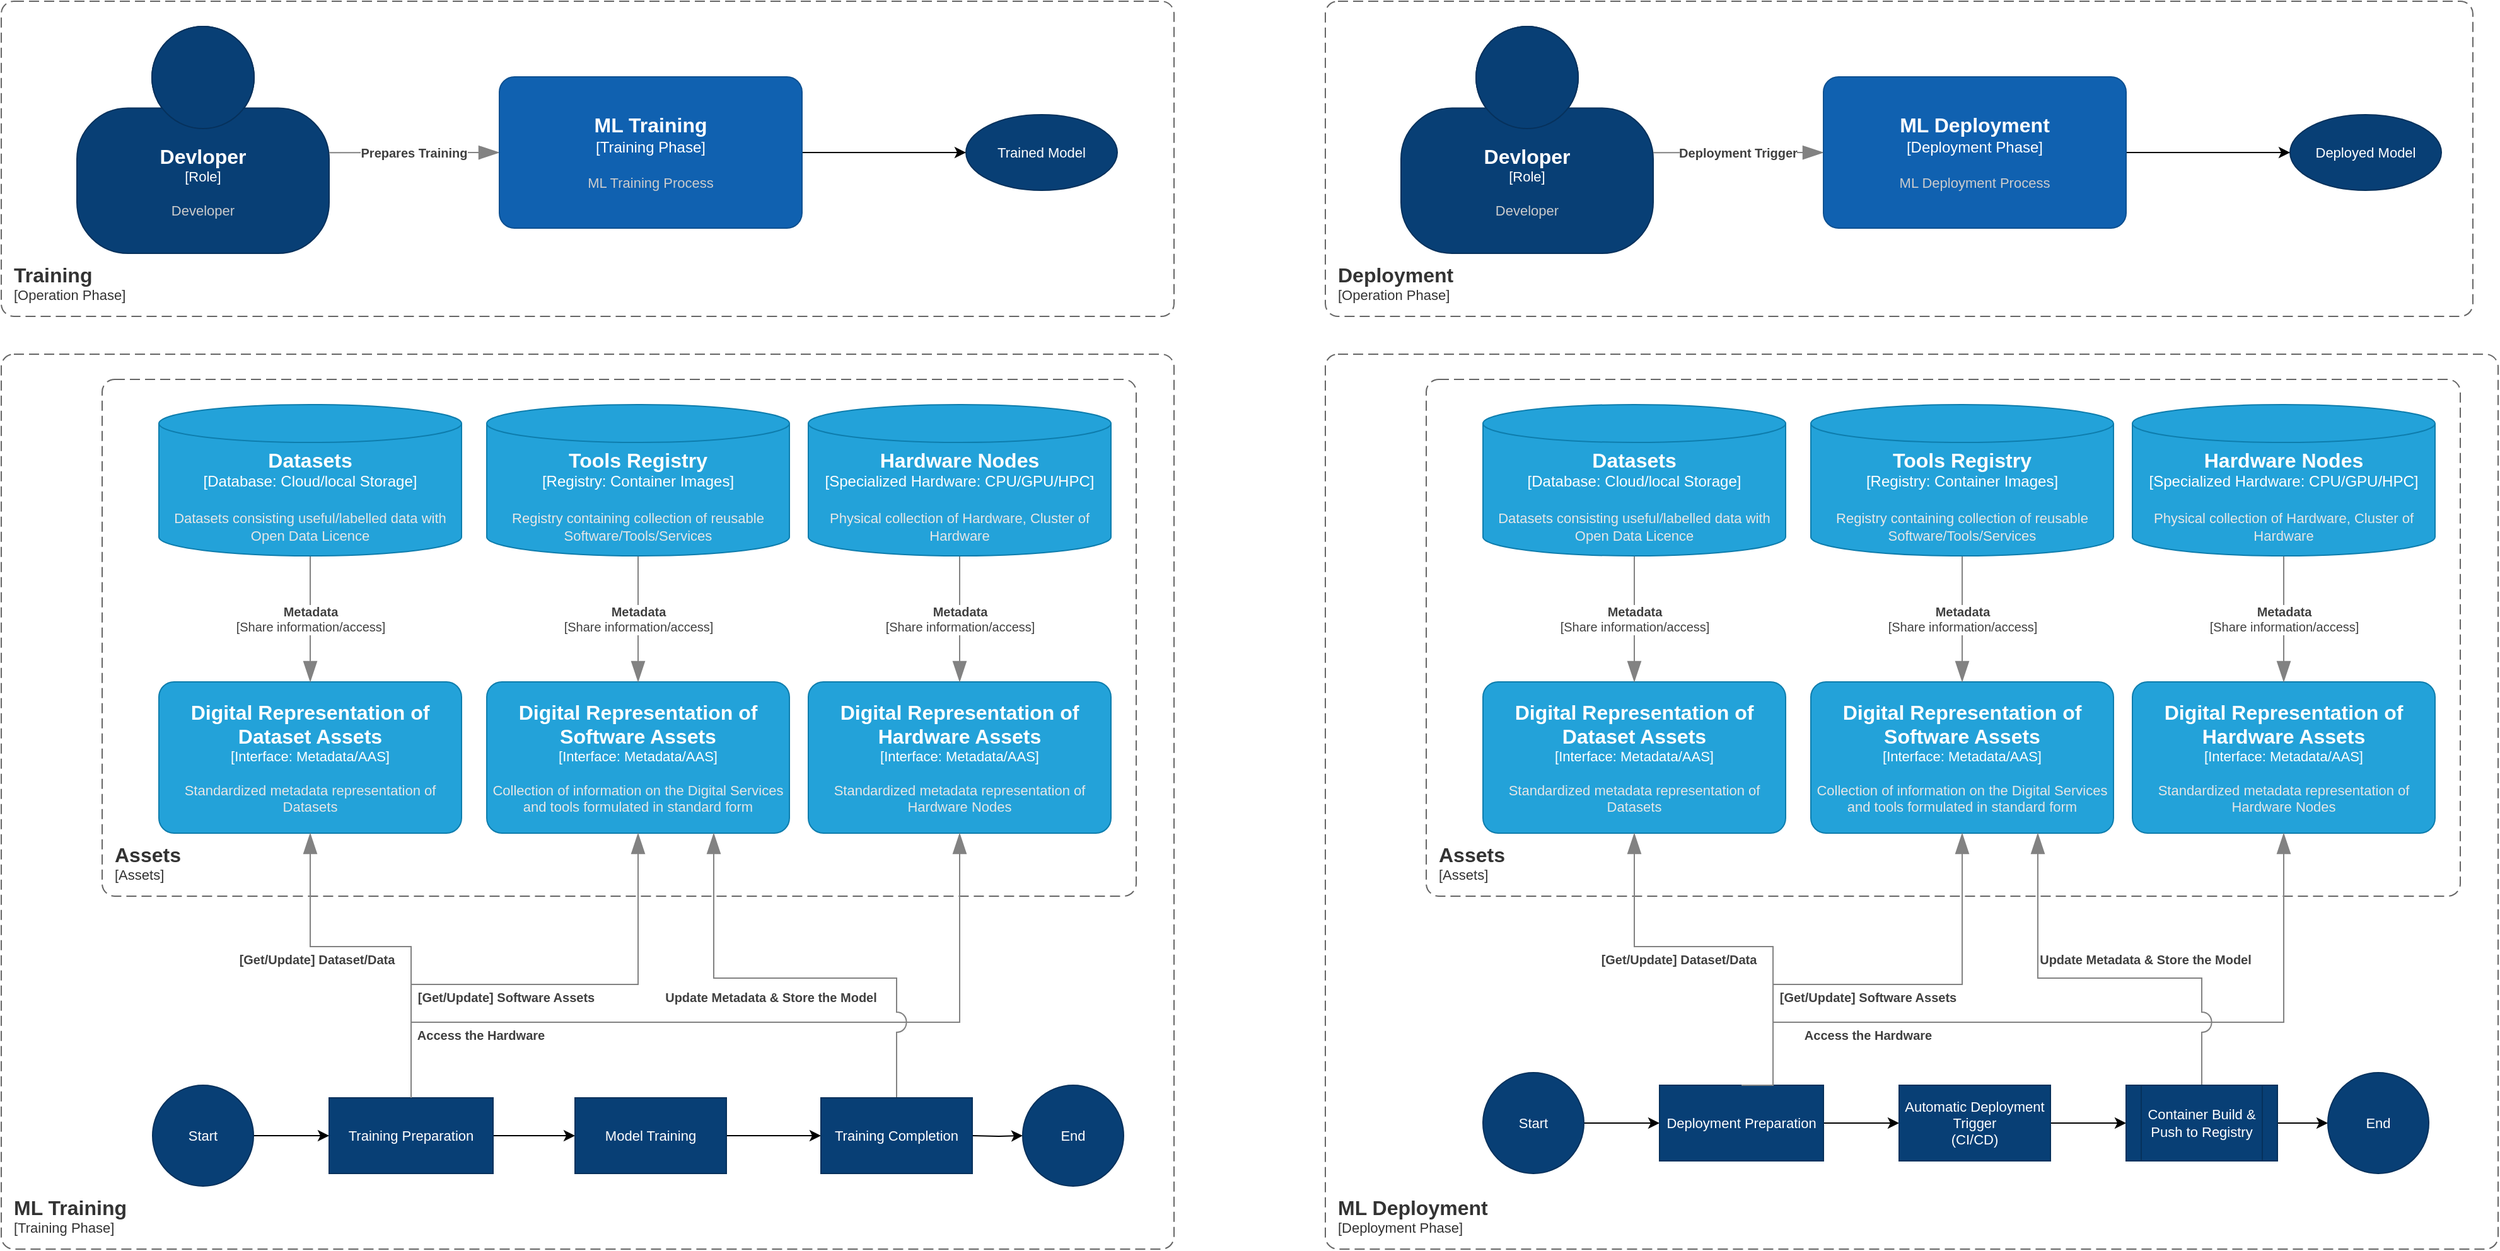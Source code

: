 <mxfile version="20.8.20" type="github">
  <diagram id="34KNsiJUDG14l4EXvXWt" name="Page-1">
    <mxGraphModel dx="1434" dy="756" grid="1" gridSize="10" guides="1" tooltips="1" connect="1" arrows="1" fold="1" page="1" pageScale="1" pageWidth="850" pageHeight="1100" math="0" shadow="0">
      <root>
        <mxCell id="0" />
        <mxCell id="1" parent="0" />
        <object placeholders="1" c4Name="Assets" c4Type="SystemScopeBoundary" c4Application="Assets" label="&lt;font style=&quot;font-size: 16px&quot;&gt;&lt;b&gt;&lt;div style=&quot;text-align: left&quot;&gt;%c4Name%&lt;/div&gt;&lt;/b&gt;&lt;/font&gt;&lt;div style=&quot;text-align: left&quot;&gt;[%c4Application%]&lt;/div&gt;" id="xOB6LZGDoCXovr7lUBLy-2">
          <mxCell style="rounded=1;fontSize=11;whiteSpace=wrap;html=1;dashed=1;arcSize=20;fillColor=none;strokeColor=#666666;fontColor=#333333;labelBackgroundColor=none;align=left;verticalAlign=bottom;labelBorderColor=none;spacingTop=0;spacing=10;dashPattern=8 4;metaEdit=1;rotatable=0;perimeter=rectanglePerimeter;noLabel=0;labelPadding=0;allowArrows=0;connectable=0;expand=0;recursiveResize=0;editable=1;pointerEvents=0;absoluteArcSize=1;points=[[0.25,0,0],[0.5,0,0],[0.75,0,0],[1,0.25,0],[1,0.5,0],[1,0.75,0],[0.75,1,0],[0.5,1,0],[0.25,1,0],[0,0.75,0],[0,0.5,0],[0,0.25,0]];" parent="1" vertex="1">
            <mxGeometry x="180" y="330" width="820" height="410" as="geometry" />
          </mxCell>
        </object>
        <object placeholders="1" c4Name="Digital Representation of Dataset Assets" c4Type="Interface" c4Technology="Metadata/AAS" c4Description="Standardized metadata representation of Datasets" label="&lt;font style=&quot;font-size: 16px&quot;&gt;&lt;b&gt;%c4Name%&lt;/b&gt;&lt;/font&gt;&lt;div&gt;[%c4Type%: %c4Technology%]&lt;/div&gt;&lt;br&gt;&lt;div&gt;&lt;font style=&quot;font-size: 11px&quot;&gt;&lt;font color=&quot;#E6E6E6&quot;&gt;%c4Description%&lt;/font&gt;&lt;/div&gt;" id="xOB6LZGDoCXovr7lUBLy-6">
          <mxCell style="rounded=1;whiteSpace=wrap;html=1;fontSize=11;labelBackgroundColor=none;fillColor=#23A2D9;fontColor=#ffffff;align=center;arcSize=10;strokeColor=#0E7DAD;metaEdit=1;resizable=0;points=[[0.25,0,0],[0.5,0,0],[0.75,0,0],[1,0.25,0],[1,0.5,0],[1,0.75,0],[0.75,1,0],[0.5,1,0],[0.25,1,0],[0,0.75,0],[0,0.5,0],[0,0.25,0]];" parent="1" vertex="1">
            <mxGeometry x="225" y="570" width="240" height="120" as="geometry" />
          </mxCell>
        </object>
        <object placeholders="1" c4Type="Relationship" c4Technology="Share information/access" c4Description="Metadata " label="&lt;div style=&quot;text-align: left&quot;&gt;&lt;div style=&quot;text-align: center&quot;&gt;&lt;b&gt;%c4Description%&lt;/b&gt;&lt;/div&gt;&lt;div style=&quot;text-align: center&quot;&gt;[%c4Technology%]&lt;/div&gt;&lt;/div&gt;" id="xOB6LZGDoCXovr7lUBLy-7">
          <mxCell style="endArrow=blockThin;html=1;fontSize=10;fontColor=#404040;strokeWidth=1;endFill=1;strokeColor=#828282;elbow=vertical;metaEdit=1;endSize=14;startSize=14;jumpStyle=arc;jumpSize=16;rounded=0;edgeStyle=orthogonalEdgeStyle;exitX=0.5;exitY=1;exitDx=0;exitDy=0;exitPerimeter=0;entryX=0.5;entryY=0;entryDx=0;entryDy=0;entryPerimeter=0;" parent="1" source="txicOeGbvLBUT92HMWDl-1" target="xOB6LZGDoCXovr7lUBLy-6" edge="1">
            <mxGeometry width="240" relative="1" as="geometry">
              <mxPoint x="345" y="460" as="sourcePoint" />
              <mxPoint x="710" y="640" as="targetPoint" />
            </mxGeometry>
          </mxCell>
        </object>
        <object placeholders="1" c4Name="Digital Representation of Software Assets" c4Type="Interface" c4Technology="Metadata/AAS" c4Description="Collection of information on the Digital Services and tools formulated in standard form" label="&lt;font style=&quot;font-size: 16px&quot;&gt;&lt;b&gt;%c4Name%&lt;/b&gt;&lt;/font&gt;&lt;div&gt;[%c4Type%: %c4Technology%]&lt;/div&gt;&lt;br&gt;&lt;div&gt;&lt;font style=&quot;font-size: 11px&quot;&gt;&lt;font color=&quot;#E6E6E6&quot;&gt;%c4Description%&lt;/font&gt;&lt;/div&gt;" id="xOB6LZGDoCXovr7lUBLy-8">
          <mxCell style="rounded=1;whiteSpace=wrap;html=1;fontSize=11;labelBackgroundColor=none;fillColor=#23A2D9;fontColor=#ffffff;align=center;arcSize=10;strokeColor=#0E7DAD;metaEdit=1;resizable=0;points=[[0.25,0,0],[0.5,0,0],[0.75,0,0],[1,0.25,0],[1,0.5,0],[1,0.75,0],[0.75,1,0],[0.5,1,0],[0.25,1,0],[0,0.75,0],[0,0.5,0],[0,0.25,0]];" parent="1" vertex="1">
            <mxGeometry x="485" y="570" width="240" height="120" as="geometry" />
          </mxCell>
        </object>
        <object placeholders="1" c4Type="Relationship" c4Technology="Share information/access" c4Description="Metadata" label="&lt;div style=&quot;text-align: left&quot;&gt;&lt;div style=&quot;text-align: center&quot;&gt;&lt;b&gt;%c4Description%&lt;/b&gt;&lt;/div&gt;&lt;div style=&quot;text-align: center&quot;&gt;[%c4Technology%]&lt;/div&gt;&lt;/div&gt;" id="xOB6LZGDoCXovr7lUBLy-9">
          <mxCell style="endArrow=blockThin;html=1;fontSize=10;fontColor=#404040;strokeWidth=1;endFill=1;strokeColor=#828282;elbow=vertical;metaEdit=1;endSize=14;startSize=14;jumpStyle=arc;jumpSize=16;rounded=0;edgeStyle=orthogonalEdgeStyle;exitX=0.5;exitY=1;exitDx=0;exitDy=0;exitPerimeter=0;entryX=0.5;entryY=0;entryDx=0;entryDy=0;entryPerimeter=0;" parent="1" source="txicOeGbvLBUT92HMWDl-2" target="xOB6LZGDoCXovr7lUBLy-8" edge="1">
            <mxGeometry width="240" relative="1" as="geometry">
              <mxPoint x="605" y="460" as="sourcePoint" />
              <mxPoint x="960" y="640" as="targetPoint" />
            </mxGeometry>
          </mxCell>
        </object>
        <object placeholders="1" c4Name="Digital Representation of Hardware Assets" c4Type="Interface" c4Technology="Metadata/AAS" c4Description="Standardized metadata representation of Hardware Nodes" label="&lt;font style=&quot;font-size: 16px&quot;&gt;&lt;b&gt;%c4Name%&lt;/b&gt;&lt;/font&gt;&lt;div&gt;[%c4Type%: %c4Technology%]&lt;/div&gt;&lt;br&gt;&lt;div&gt;&lt;font style=&quot;font-size: 11px&quot;&gt;&lt;font color=&quot;#E6E6E6&quot;&gt;%c4Description%&lt;/font&gt;&lt;/div&gt;" id="xOB6LZGDoCXovr7lUBLy-10">
          <mxCell style="rounded=1;whiteSpace=wrap;html=1;fontSize=11;labelBackgroundColor=none;fillColor=#23A2D9;fontColor=#ffffff;align=center;arcSize=10;strokeColor=#0E7DAD;metaEdit=1;resizable=0;points=[[0.25,0,0],[0.5,0,0],[0.75,0,0],[1,0.25,0],[1,0.5,0],[1,0.75,0],[0.75,1,0],[0.5,1,0],[0.25,1,0],[0,0.75,0],[0,0.5,0],[0,0.25,0]];" parent="1" vertex="1">
            <mxGeometry x="740" y="570" width="240" height="120" as="geometry" />
          </mxCell>
        </object>
        <object placeholders="1" c4Type="Relationship" c4Technology="Share information/access" c4Description="Metadata" label="&lt;div style=&quot;text-align: left&quot;&gt;&lt;div style=&quot;text-align: center&quot;&gt;&lt;b&gt;%c4Description%&lt;/b&gt;&lt;/div&gt;&lt;div style=&quot;text-align: center&quot;&gt;[%c4Technology%]&lt;/div&gt;&lt;/div&gt;" id="xOB6LZGDoCXovr7lUBLy-11">
          <mxCell style="endArrow=blockThin;html=1;fontSize=10;fontColor=#404040;strokeWidth=1;endFill=1;strokeColor=#828282;elbow=vertical;metaEdit=1;endSize=14;startSize=14;jumpStyle=arc;jumpSize=16;rounded=0;edgeStyle=orthogonalEdgeStyle;entryX=0.5;entryY=0;entryDx=0;entryDy=0;entryPerimeter=0;exitX=0.5;exitY=1;exitDx=0;exitDy=0;exitPerimeter=0;" parent="1" source="txicOeGbvLBUT92HMWDl-3" target="xOB6LZGDoCXovr7lUBLy-10" edge="1">
            <mxGeometry width="240" relative="1" as="geometry">
              <mxPoint x="865" y="460" as="sourcePoint" />
              <mxPoint x="1220" y="640" as="targetPoint" />
            </mxGeometry>
          </mxCell>
        </object>
        <object placeholders="1" c4Name="ML Training" c4Type="SystemScopeBoundary" c4Application="Training Phase" label="&lt;font style=&quot;font-size: 16px&quot;&gt;&lt;b&gt;&lt;div style=&quot;text-align: left&quot;&gt;%c4Name%&lt;/div&gt;&lt;/b&gt;&lt;/font&gt;&lt;div style=&quot;text-align: left&quot;&gt;[%c4Application%]&lt;/div&gt;" id="xOB6LZGDoCXovr7lUBLy-12">
          <mxCell style="rounded=1;fontSize=11;whiteSpace=wrap;html=1;dashed=1;arcSize=20;fillColor=none;strokeColor=#666666;fontColor=#333333;labelBackgroundColor=none;align=left;verticalAlign=bottom;labelBorderColor=none;spacingTop=0;spacing=10;dashPattern=8 4;metaEdit=1;rotatable=0;perimeter=rectanglePerimeter;noLabel=0;labelPadding=0;allowArrows=0;connectable=0;expand=0;recursiveResize=0;editable=1;pointerEvents=0;absoluteArcSize=1;points=[[0.25,0,0],[0.5,0,0],[0.75,0,0],[1,0.25,0],[1,0.5,0],[1,0.75,0],[0.75,1,0],[0.5,1,0],[0.25,1,0],[0,0.75,0],[0,0.5,0],[0,0.25,0]];" parent="1" vertex="1">
            <mxGeometry x="100" y="310" width="930" height="710" as="geometry" />
          </mxCell>
        </object>
        <mxCell id="xOB6LZGDoCXovr7lUBLy-24" value="" style="edgeStyle=orthogonalEdgeStyle;rounded=0;orthogonalLoop=1;jettySize=auto;html=1;" parent="1" source="xOB6LZGDoCXovr7lUBLy-20" target="xOB6LZGDoCXovr7lUBLy-23" edge="1">
          <mxGeometry relative="1" as="geometry" />
        </mxCell>
        <mxCell id="xOB6LZGDoCXovr7lUBLy-20" value="Training Preparation" style="whiteSpace=wrap;html=1;fontSize=11;fillColor=#083F75;strokeColor=#06315C;fontColor=#ffffff;dashed=0;" parent="1" vertex="1">
          <mxGeometry x="360" y="900" width="130" height="60" as="geometry" />
        </mxCell>
        <object placeholders="1" c4Type="Relationship" c4Description="[Get/Update] Dataset/Data" label="&lt;div style=&quot;text-align: left&quot;&gt;&lt;div style=&quot;text-align: center&quot;&gt;&lt;b&gt;%c4Description%&lt;/b&gt;&lt;/div&gt;" id="xOB6LZGDoCXovr7lUBLy-22">
          <mxCell style="endArrow=blockThin;html=1;fontSize=10;fontColor=#404040;strokeWidth=1;endFill=1;strokeColor=#828282;elbow=vertical;metaEdit=1;endSize=14;startSize=14;jumpStyle=arc;jumpSize=16;rounded=0;edgeStyle=orthogonalEdgeStyle;entryX=0.5;entryY=1;entryDx=0;entryDy=0;entryPerimeter=0;exitX=0.5;exitY=0;exitDx=0;exitDy=0;" parent="1" source="xOB6LZGDoCXovr7lUBLy-20" target="xOB6LZGDoCXovr7lUBLy-6" edge="1">
            <mxGeometry x="0.345" y="10" width="240" relative="1" as="geometry">
              <mxPoint x="240" y="850" as="sourcePoint" />
              <mxPoint x="630" y="940" as="targetPoint" />
              <Array as="points">
                <mxPoint x="425" y="780" />
                <mxPoint x="345" y="780" />
              </Array>
              <mxPoint as="offset" />
            </mxGeometry>
          </mxCell>
        </object>
        <mxCell id="txicOeGbvLBUT92HMWDl-38" value="" style="edgeStyle=orthogonalEdgeStyle;rounded=0;orthogonalLoop=1;jettySize=auto;html=1;" edge="1" parent="1" source="xOB6LZGDoCXovr7lUBLy-23" target="txicOeGbvLBUT92HMWDl-37">
          <mxGeometry relative="1" as="geometry" />
        </mxCell>
        <mxCell id="xOB6LZGDoCXovr7lUBLy-23" value="Model Training" style="whiteSpace=wrap;html=1;fontSize=11;fillColor=#083F75;strokeColor=#06315C;fontColor=#ffffff;dashed=0;" parent="1" vertex="1">
          <mxGeometry x="555" y="900" width="120" height="60" as="geometry" />
        </mxCell>
        <object placeholders="1" c4Type="Relationship" c4Description="[Get/Update] Software Assets" label="&lt;div style=&quot;text-align: left&quot;&gt;&lt;div style=&quot;text-align: center&quot;&gt;&lt;b&gt;%c4Description%&lt;/b&gt;&lt;/div&gt;" id="xOB6LZGDoCXovr7lUBLy-25">
          <mxCell style="endArrow=blockThin;html=1;fontSize=10;fontColor=#404040;strokeWidth=1;endFill=1;strokeColor=#828282;elbow=vertical;metaEdit=1;endSize=14;startSize=14;jumpStyle=arc;jumpSize=16;rounded=0;edgeStyle=orthogonalEdgeStyle;entryX=0.5;entryY=1;entryDx=0;entryDy=0;entryPerimeter=0;exitX=0.5;exitY=0;exitDx=0;exitDy=0;" parent="1" source="xOB6LZGDoCXovr7lUBLy-20" target="xOB6LZGDoCXovr7lUBLy-8" edge="1">
            <mxGeometry x="-0.154" y="-10" width="240" relative="1" as="geometry">
              <mxPoint x="250" y="870" as="sourcePoint" />
              <mxPoint x="630" y="940" as="targetPoint" />
              <Array as="points">
                <mxPoint x="425" y="810" />
                <mxPoint x="605" y="810" />
              </Array>
              <mxPoint as="offset" />
            </mxGeometry>
          </mxCell>
        </object>
        <object placeholders="1" c4Type="Relationship" c4Description="Access the Hardware" label="&lt;div style=&quot;text-align: left&quot;&gt;&lt;div style=&quot;text-align: center&quot;&gt;&lt;b&gt;%c4Description%&lt;/b&gt;&lt;/div&gt;" id="xOB6LZGDoCXovr7lUBLy-26">
          <mxCell style="endArrow=blockThin;html=1;fontSize=10;fontColor=#404040;strokeWidth=1;endFill=1;strokeColor=#828282;elbow=vertical;metaEdit=1;endSize=14;startSize=14;jumpStyle=arc;jumpSize=16;rounded=0;edgeStyle=orthogonalEdgeStyle;entryX=0.5;entryY=1;entryDx=0;entryDy=0;entryPerimeter=0;exitX=0.5;exitY=0;exitDx=0;exitDy=0;" parent="1" source="xOB6LZGDoCXovr7lUBLy-20" target="xOB6LZGDoCXovr7lUBLy-10" edge="1">
            <mxGeometry x="-0.643" y="-10" width="240" relative="1" as="geometry">
              <mxPoint x="260" y="890" as="sourcePoint" />
              <mxPoint x="630" y="940" as="targetPoint" />
              <Array as="points">
                <mxPoint x="425" y="840" />
                <mxPoint x="860" y="840" />
              </Array>
              <mxPoint as="offset" />
            </mxGeometry>
          </mxCell>
        </object>
        <mxCell id="txicOeGbvLBUT92HMWDl-35" value="" style="edgeStyle=orthogonalEdgeStyle;rounded=0;orthogonalLoop=1;jettySize=auto;html=1;" edge="1" parent="1" target="txicOeGbvLBUT92HMWDl-34">
          <mxGeometry relative="1" as="geometry">
            <mxPoint x="870" y="930" as="sourcePoint" />
          </mxGeometry>
        </mxCell>
        <object placeholders="1" c4Type="Relationship" c4Description="Update Metadata &amp; Store the Model" label="&lt;div style=&quot;text-align: left&quot;&gt;&lt;div style=&quot;text-align: center&quot;&gt;&lt;b&gt;%c4Description%&lt;/b&gt;&lt;/div&gt;" id="xOB6LZGDoCXovr7lUBLy-31">
          <mxCell style="endArrow=blockThin;html=1;fontSize=10;fontColor=#404040;strokeWidth=1;endFill=1;strokeColor=#828282;elbow=vertical;metaEdit=1;endSize=14;startSize=14;jumpStyle=arc;jumpSize=16;rounded=0;edgeStyle=orthogonalEdgeStyle;entryX=0.75;entryY=1;entryDx=0;entryDy=0;entryPerimeter=0;exitX=0.5;exitY=0;exitDx=0;exitDy=0;" parent="1" source="txicOeGbvLBUT92HMWDl-37" target="xOB6LZGDoCXovr7lUBLy-8" edge="1">
            <mxGeometry x="0.099" y="15" width="240" relative="1" as="geometry">
              <mxPoint x="840" y="900" as="sourcePoint" />
              <mxPoint x="630" y="940" as="targetPoint" />
              <Array as="points">
                <mxPoint x="810" y="805" />
                <mxPoint x="665" y="805" />
              </Array>
              <mxPoint as="offset" />
            </mxGeometry>
          </mxCell>
        </object>
        <object placeholders="1" c4Name="Training" c4Type="SystemScopeBoundary" c4Application="Operation Phase" label="&lt;font style=&quot;font-size: 16px&quot;&gt;&lt;b&gt;&lt;div style=&quot;text-align: left&quot;&gt;%c4Name%&lt;/div&gt;&lt;/b&gt;&lt;/font&gt;&lt;div style=&quot;text-align: left&quot;&gt;[%c4Application%]&lt;/div&gt;" id="xOB6LZGDoCXovr7lUBLy-40">
          <mxCell style="rounded=1;fontSize=11;whiteSpace=wrap;html=1;dashed=1;arcSize=20;fillColor=none;strokeColor=#666666;fontColor=#333333;labelBackgroundColor=none;align=left;verticalAlign=bottom;labelBorderColor=none;spacingTop=0;spacing=10;dashPattern=8 4;metaEdit=1;rotatable=0;perimeter=rectanglePerimeter;noLabel=0;labelPadding=0;allowArrows=0;connectable=0;expand=0;recursiveResize=0;editable=1;pointerEvents=0;absoluteArcSize=1;points=[[0.25,0,0],[0.5,0,0],[0.75,0,0],[1,0.25,0],[1,0.5,0],[1,0.75,0],[0.75,1,0],[0.5,1,0],[0.25,1,0],[0,0.75,0],[0,0.5,0],[0,0.25,0]];" parent="1" vertex="1">
            <mxGeometry x="100" y="30" width="930" height="250" as="geometry" />
          </mxCell>
        </object>
        <object placeholders="1" c4Name="Devloper" c4Type="Role" c4Description="Developer" label="&lt;font style=&quot;font-size: 16px&quot;&gt;&lt;b&gt;%c4Name%&lt;/b&gt;&lt;/font&gt;&lt;div&gt;[%c4Type%]&lt;/div&gt;&lt;br&gt;&lt;div&gt;&lt;font style=&quot;font-size: 11px&quot;&gt;&lt;font color=&quot;#cccccc&quot;&gt;%c4Description%&lt;/font&gt;&lt;/div&gt;" id="xOB6LZGDoCXovr7lUBLy-42">
          <mxCell style="html=1;fontSize=11;dashed=0;whiteSpace=wrap;fillColor=#083F75;strokeColor=#06315C;fontColor=#ffffff;shape=mxgraph.c4.person2;align=center;metaEdit=1;points=[[0.5,0,0],[1,0.5,0],[1,0.75,0],[0.75,1,0],[0.5,1,0],[0.25,1,0],[0,0.75,0],[0,0.5,0]];resizable=0;" parent="1" vertex="1">
            <mxGeometry x="160" y="50" width="200" height="180" as="geometry" />
          </mxCell>
        </object>
        <mxCell id="xOB6LZGDoCXovr7lUBLy-47" value="Trained Model" style="ellipse;whiteSpace=wrap;html=1;fontSize=11;fillColor=#083F75;strokeColor=#06315C;fontColor=#ffffff;dashed=0;" parent="1" vertex="1">
          <mxGeometry x="865" y="120" width="120" height="60" as="geometry" />
        </mxCell>
        <object placeholders="1" c4Type="Relationship" c4Description="Prepares Training" label="&lt;div style=&quot;text-align: left&quot;&gt;&lt;div style=&quot;text-align: center&quot;&gt;&lt;b&gt;%c4Description%&lt;/b&gt;&lt;/div&gt;" id="xOB6LZGDoCXovr7lUBLy-56">
          <mxCell style="endArrow=blockThin;html=1;fontSize=10;fontColor=#404040;strokeWidth=1;endFill=1;strokeColor=#828282;elbow=vertical;metaEdit=1;endSize=14;startSize=14;jumpStyle=arc;jumpSize=16;rounded=0;edgeStyle=orthogonalEdgeStyle;exitX=1;exitY=0.556;exitDx=0;exitDy=0;exitPerimeter=0;" parent="1" source="xOB6LZGDoCXovr7lUBLy-42" target="xOB6LZGDoCXovr7lUBLy-62" edge="1">
            <mxGeometry width="240" relative="1" as="geometry">
              <mxPoint x="370" y="150" as="sourcePoint" />
              <mxPoint x="530" y="150" as="targetPoint" />
            </mxGeometry>
          </mxCell>
        </object>
        <mxCell id="xOB6LZGDoCXovr7lUBLy-61" value="" style="edgeStyle=orthogonalEdgeStyle;rounded=0;orthogonalLoop=1;jettySize=auto;html=1;" parent="1" source="txicOeGbvLBUT92HMWDl-39" target="xOB6LZGDoCXovr7lUBLy-20" edge="1">
          <mxGeometry relative="1" as="geometry">
            <mxPoint x="290" y="930" as="sourcePoint" />
          </mxGeometry>
        </mxCell>
        <mxCell id="xOB6LZGDoCXovr7lUBLy-63" value="" style="edgeStyle=orthogonalEdgeStyle;rounded=0;orthogonalLoop=1;jettySize=auto;html=1;" parent="1" source="xOB6LZGDoCXovr7lUBLy-62" target="xOB6LZGDoCXovr7lUBLy-47" edge="1">
          <mxGeometry relative="1" as="geometry" />
        </mxCell>
        <object placeholders="1" c4Name="ML Training" c4Type="Training Phase" c4Description="ML Training Process" label="&lt;font style=&quot;font-size: 16px&quot;&gt;&lt;b&gt;%c4Name%&lt;/b&gt;&lt;/font&gt;&lt;div&gt;[%c4Type%]&lt;/div&gt;&lt;br&gt;&lt;div&gt;&lt;font style=&quot;font-size: 11px&quot;&gt;&lt;font color=&quot;#cccccc&quot;&gt;%c4Description%&lt;/font&gt;&lt;/div&gt;" id="xOB6LZGDoCXovr7lUBLy-62">
          <mxCell style="rounded=1;whiteSpace=wrap;html=1;labelBackgroundColor=none;fillColor=#1061B0;fontColor=#ffffff;align=center;arcSize=10;strokeColor=#0D5091;metaEdit=1;resizable=0;points=[[0.25,0,0],[0.5,0,0],[0.75,0,0],[1,0.25,0],[1,0.5,0],[1,0.75,0],[0.75,1,0],[0.5,1,0],[0.25,1,0],[0,0.75,0],[0,0.5,0],[0,0.25,0]];" parent="1" vertex="1">
            <mxGeometry x="495" y="90" width="240" height="120" as="geometry" />
          </mxCell>
        </object>
        <object placeholders="1" c4Name="Deployment" c4Type="SystemScopeBoundary" c4Application="Operation Phase" label="&lt;font style=&quot;font-size: 16px&quot;&gt;&lt;b&gt;&lt;div style=&quot;text-align: left&quot;&gt;%c4Name%&lt;/div&gt;&lt;/b&gt;&lt;/font&gt;&lt;div style=&quot;text-align: left&quot;&gt;[%c4Application%]&lt;/div&gt;" id="xOB6LZGDoCXovr7lUBLy-64">
          <mxCell style="rounded=1;fontSize=11;whiteSpace=wrap;html=1;dashed=1;arcSize=20;fillColor=none;strokeColor=#666666;fontColor=#333333;labelBackgroundColor=none;align=left;verticalAlign=bottom;labelBorderColor=none;spacingTop=0;spacing=10;dashPattern=8 4;metaEdit=1;rotatable=0;perimeter=rectanglePerimeter;noLabel=0;labelPadding=0;allowArrows=0;connectable=0;expand=0;recursiveResize=0;editable=1;pointerEvents=0;absoluteArcSize=1;points=[[0.25,0,0],[0.5,0,0],[0.75,0,0],[1,0.25,0],[1,0.5,0],[1,0.75,0],[0.75,1,0],[0.5,1,0],[0.25,1,0],[0,0.75,0],[0,0.5,0],[0,0.25,0]];" parent="1" vertex="1">
            <mxGeometry x="1150" y="30" width="910" height="250" as="geometry" />
          </mxCell>
        </object>
        <object placeholders="1" c4Name="Devloper" c4Type="Role" c4Description="Developer" label="&lt;font style=&quot;font-size: 16px&quot;&gt;&lt;b&gt;%c4Name%&lt;/b&gt;&lt;/font&gt;&lt;div&gt;[%c4Type%]&lt;/div&gt;&lt;br&gt;&lt;div&gt;&lt;font style=&quot;font-size: 11px&quot;&gt;&lt;font color=&quot;#cccccc&quot;&gt;%c4Description%&lt;/font&gt;&lt;/div&gt;" id="xOB6LZGDoCXovr7lUBLy-65">
          <mxCell style="html=1;fontSize=11;dashed=0;whiteSpace=wrap;fillColor=#083F75;strokeColor=#06315C;fontColor=#ffffff;shape=mxgraph.c4.person2;align=center;metaEdit=1;points=[[0.5,0,0],[1,0.5,0],[1,0.75,0],[0.75,1,0],[0.5,1,0],[0.25,1,0],[0,0.75,0],[0,0.5,0]];resizable=0;" parent="1" vertex="1">
            <mxGeometry x="1210" y="50" width="200" height="180" as="geometry" />
          </mxCell>
        </object>
        <mxCell id="xOB6LZGDoCXovr7lUBLy-66" value="Deployed Model" style="ellipse;whiteSpace=wrap;html=1;fontSize=11;fillColor=#083F75;strokeColor=#06315C;fontColor=#ffffff;dashed=0;" parent="1" vertex="1">
          <mxGeometry x="1915" y="120" width="120" height="60" as="geometry" />
        </mxCell>
        <object placeholders="1" c4Type="Relationship" c4Description="Deployment Trigger" label="&lt;div style=&quot;text-align: left&quot;&gt;&lt;div style=&quot;text-align: center&quot;&gt;&lt;b&gt;%c4Description%&lt;/b&gt;&lt;/div&gt;" id="xOB6LZGDoCXovr7lUBLy-67">
          <mxCell style="endArrow=blockThin;html=1;fontSize=10;fontColor=#404040;strokeWidth=1;endFill=1;strokeColor=#828282;elbow=vertical;metaEdit=1;endSize=14;startSize=14;jumpStyle=arc;jumpSize=16;rounded=0;edgeStyle=orthogonalEdgeStyle;exitX=1;exitY=0.556;exitDx=0;exitDy=0;exitPerimeter=0;" parent="1" source="xOB6LZGDoCXovr7lUBLy-65" target="xOB6LZGDoCXovr7lUBLy-69" edge="1">
            <mxGeometry width="240" relative="1" as="geometry">
              <mxPoint x="1420" y="150" as="sourcePoint" />
              <mxPoint x="1580" y="150" as="targetPoint" />
            </mxGeometry>
          </mxCell>
        </object>
        <mxCell id="xOB6LZGDoCXovr7lUBLy-68" value="" style="edgeStyle=orthogonalEdgeStyle;rounded=0;orthogonalLoop=1;jettySize=auto;html=1;" parent="1" source="xOB6LZGDoCXovr7lUBLy-69" target="xOB6LZGDoCXovr7lUBLy-66" edge="1">
          <mxGeometry relative="1" as="geometry" />
        </mxCell>
        <object placeholders="1" c4Name="ML Deployment" c4Type="Deployment Phase" c4Description="ML Deployment Process" label="&lt;font style=&quot;font-size: 16px&quot;&gt;&lt;b&gt;%c4Name%&lt;/b&gt;&lt;/font&gt;&lt;div&gt;[%c4Type%]&lt;/div&gt;&lt;br&gt;&lt;div&gt;&lt;font style=&quot;font-size: 11px&quot;&gt;&lt;font color=&quot;#cccccc&quot;&gt;%c4Description%&lt;/font&gt;&lt;/div&gt;" id="xOB6LZGDoCXovr7lUBLy-69">
          <mxCell style="rounded=1;whiteSpace=wrap;html=1;labelBackgroundColor=none;fillColor=#1061B0;fontColor=#ffffff;align=center;arcSize=10;strokeColor=#0D5091;metaEdit=1;resizable=0;points=[[0.25,0,0],[0.5,0,0],[0.75,0,0],[1,0.25,0],[1,0.5,0],[1,0.75,0],[0.75,1,0],[0.5,1,0],[0.25,1,0],[0,0.75,0],[0,0.5,0],[0,0.25,0]];" parent="1" vertex="1">
            <mxGeometry x="1545" y="90" width="240" height="120" as="geometry" />
          </mxCell>
        </object>
        <object placeholders="1" c4Type="Datasets" c4Container="Database" c4Technology="Cloud/local Storage" c4Description="Datasets consisting useful/labelled data with Open Data Licence " label="&lt;font style=&quot;font-size: 16px&quot;&gt;&lt;b&gt;%c4Type%&lt;/b&gt;&lt;/font&gt;&lt;div&gt;[%c4Container%:&amp;nbsp;%c4Technology%]&lt;/div&gt;&lt;br&gt;&lt;div&gt;&lt;font style=&quot;font-size: 11px&quot;&gt;&lt;font color=&quot;#E6E6E6&quot;&gt;%c4Description%&lt;/font&gt;&lt;/div&gt;" id="txicOeGbvLBUT92HMWDl-1">
          <mxCell style="shape=cylinder3;size=15;whiteSpace=wrap;html=1;boundedLbl=1;rounded=0;labelBackgroundColor=none;fillColor=#23A2D9;fontSize=12;fontColor=#ffffff;align=center;strokeColor=#0E7DAD;metaEdit=1;points=[[0.5,0,0],[1,0.25,0],[1,0.5,0],[1,0.75,0],[0.5,1,0],[0,0.75,0],[0,0.5,0],[0,0.25,0]];resizable=0;" vertex="1" parent="1">
            <mxGeometry x="225" y="350" width="240" height="120" as="geometry" />
          </mxCell>
        </object>
        <object placeholders="1" c4Type="Tools Registry" c4Container="Registry" c4Technology="Container Images" c4Description="Registry containing collection of reusable Software/Tools/Services" label="&lt;font style=&quot;font-size: 16px&quot;&gt;&lt;b&gt;%c4Type%&lt;/b&gt;&lt;/font&gt;&lt;div&gt;[%c4Container%:&amp;nbsp;%c4Technology%]&lt;/div&gt;&lt;br&gt;&lt;div&gt;&lt;font style=&quot;font-size: 11px&quot;&gt;&lt;font color=&quot;#E6E6E6&quot;&gt;%c4Description%&lt;/font&gt;&lt;/div&gt;" id="txicOeGbvLBUT92HMWDl-2">
          <mxCell style="shape=cylinder3;size=15;whiteSpace=wrap;html=1;boundedLbl=1;rounded=0;labelBackgroundColor=none;fillColor=#23A2D9;fontSize=12;fontColor=#ffffff;align=center;strokeColor=#0E7DAD;metaEdit=1;points=[[0.5,0,0],[1,0.25,0],[1,0.5,0],[1,0.75,0],[0.5,1,0],[0,0.75,0],[0,0.5,0],[0,0.25,0]];resizable=0;" vertex="1" parent="1">
            <mxGeometry x="485" y="350" width="240" height="120" as="geometry" />
          </mxCell>
        </object>
        <object placeholders="1" c4Type="Hardware Nodes" c4Container="Specialized Hardware" c4Technology="CPU/GPU/HPC" c4Description="Physical collection of Hardware, Cluster of Hardware" label="&lt;font style=&quot;font-size: 16px&quot;&gt;&lt;b&gt;%c4Type%&lt;/b&gt;&lt;/font&gt;&lt;div&gt;[%c4Container%:&amp;nbsp;%c4Technology%]&lt;/div&gt;&lt;br&gt;&lt;div&gt;&lt;font style=&quot;font-size: 11px&quot;&gt;&lt;font color=&quot;#E6E6E6&quot;&gt;%c4Description%&lt;/font&gt;&lt;/div&gt;" id="txicOeGbvLBUT92HMWDl-3">
          <mxCell style="shape=cylinder3;size=15;whiteSpace=wrap;html=1;boundedLbl=1;rounded=0;labelBackgroundColor=none;fillColor=#23A2D9;fontSize=12;fontColor=#ffffff;align=center;strokeColor=#0E7DAD;metaEdit=1;points=[[0.5,0,0],[1,0.25,0],[1,0.5,0],[1,0.75,0],[0.5,1,0],[0,0.75,0],[0,0.5,0],[0,0.25,0]];resizable=0;" vertex="1" parent="1">
            <mxGeometry x="740" y="350" width="240" height="120" as="geometry" />
          </mxCell>
        </object>
        <object placeholders="1" c4Name="Assets" c4Type="SystemScopeBoundary" c4Application="Assets" label="&lt;font style=&quot;font-size: 16px&quot;&gt;&lt;b&gt;&lt;div style=&quot;text-align: left&quot;&gt;%c4Name%&lt;/div&gt;&lt;/b&gt;&lt;/font&gt;&lt;div style=&quot;text-align: left&quot;&gt;[%c4Application%]&lt;/div&gt;" id="txicOeGbvLBUT92HMWDl-4">
          <mxCell style="rounded=1;fontSize=11;whiteSpace=wrap;html=1;dashed=1;arcSize=20;fillColor=none;strokeColor=#666666;fontColor=#333333;labelBackgroundColor=none;align=left;verticalAlign=bottom;labelBorderColor=none;spacingTop=0;spacing=10;dashPattern=8 4;metaEdit=1;rotatable=0;perimeter=rectanglePerimeter;noLabel=0;labelPadding=0;allowArrows=0;connectable=0;expand=0;recursiveResize=0;editable=1;pointerEvents=0;absoluteArcSize=1;points=[[0.25,0,0],[0.5,0,0],[0.75,0,0],[1,0.25,0],[1,0.5,0],[1,0.75,0],[0.75,1,0],[0.5,1,0],[0.25,1,0],[0,0.75,0],[0,0.5,0],[0,0.25,0]];" vertex="1" parent="1">
            <mxGeometry x="1230" y="330" width="820" height="410" as="geometry" />
          </mxCell>
        </object>
        <object placeholders="1" c4Name="Digital Representation of Dataset Assets" c4Type="Interface" c4Technology="Metadata/AAS" c4Description="Standardized metadata representation of Datasets" label="&lt;font style=&quot;font-size: 16px&quot;&gt;&lt;b&gt;%c4Name%&lt;/b&gt;&lt;/font&gt;&lt;div&gt;[%c4Type%: %c4Technology%]&lt;/div&gt;&lt;br&gt;&lt;div&gt;&lt;font style=&quot;font-size: 11px&quot;&gt;&lt;font color=&quot;#E6E6E6&quot;&gt;%c4Description%&lt;/font&gt;&lt;/div&gt;" id="txicOeGbvLBUT92HMWDl-5">
          <mxCell style="rounded=1;whiteSpace=wrap;html=1;fontSize=11;labelBackgroundColor=none;fillColor=#23A2D9;fontColor=#ffffff;align=center;arcSize=10;strokeColor=#0E7DAD;metaEdit=1;resizable=0;points=[[0.25,0,0],[0.5,0,0],[0.75,0,0],[1,0.25,0],[1,0.5,0],[1,0.75,0],[0.75,1,0],[0.5,1,0],[0.25,1,0],[0,0.75,0],[0,0.5,0],[0,0.25,0]];" vertex="1" parent="1">
            <mxGeometry x="1275" y="570" width="240" height="120" as="geometry" />
          </mxCell>
        </object>
        <object placeholders="1" c4Type="Relationship" c4Technology="Share information/access" c4Description="Metadata " label="&lt;div style=&quot;text-align: left&quot;&gt;&lt;div style=&quot;text-align: center&quot;&gt;&lt;b&gt;%c4Description%&lt;/b&gt;&lt;/div&gt;&lt;div style=&quot;text-align: center&quot;&gt;[%c4Technology%]&lt;/div&gt;&lt;/div&gt;" id="txicOeGbvLBUT92HMWDl-6">
          <mxCell style="endArrow=blockThin;html=1;fontSize=10;fontColor=#404040;strokeWidth=1;endFill=1;strokeColor=#828282;elbow=vertical;metaEdit=1;endSize=14;startSize=14;jumpStyle=arc;jumpSize=16;rounded=0;edgeStyle=orthogonalEdgeStyle;exitX=0.5;exitY=1;exitDx=0;exitDy=0;exitPerimeter=0;entryX=0.5;entryY=0;entryDx=0;entryDy=0;entryPerimeter=0;" edge="1" source="txicOeGbvLBUT92HMWDl-23" target="txicOeGbvLBUT92HMWDl-5" parent="1">
            <mxGeometry width="240" relative="1" as="geometry">
              <mxPoint x="1395" y="460" as="sourcePoint" />
              <mxPoint x="1760" y="640" as="targetPoint" />
            </mxGeometry>
          </mxCell>
        </object>
        <object placeholders="1" c4Name="Digital Representation of Software Assets" c4Type="Interface" c4Technology="Metadata/AAS" c4Description="Collection of information on the Digital Services and tools formulated in standard form" label="&lt;font style=&quot;font-size: 16px&quot;&gt;&lt;b&gt;%c4Name%&lt;/b&gt;&lt;/font&gt;&lt;div&gt;[%c4Type%: %c4Technology%]&lt;/div&gt;&lt;br&gt;&lt;div&gt;&lt;font style=&quot;font-size: 11px&quot;&gt;&lt;font color=&quot;#E6E6E6&quot;&gt;%c4Description%&lt;/font&gt;&lt;/div&gt;" id="txicOeGbvLBUT92HMWDl-7">
          <mxCell style="rounded=1;whiteSpace=wrap;html=1;fontSize=11;labelBackgroundColor=none;fillColor=#23A2D9;fontColor=#ffffff;align=center;arcSize=10;strokeColor=#0E7DAD;metaEdit=1;resizable=0;points=[[0.25,0,0],[0.5,0,0],[0.75,0,0],[1,0.25,0],[1,0.5,0],[1,0.75,0],[0.75,1,0],[0.5,1,0],[0.25,1,0],[0,0.75,0],[0,0.5,0],[0,0.25,0]];" vertex="1" parent="1">
            <mxGeometry x="1535" y="570" width="240" height="120" as="geometry" />
          </mxCell>
        </object>
        <object placeholders="1" c4Type="Relationship" c4Technology="Share information/access" c4Description="Metadata" label="&lt;div style=&quot;text-align: left&quot;&gt;&lt;div style=&quot;text-align: center&quot;&gt;&lt;b&gt;%c4Description%&lt;/b&gt;&lt;/div&gt;&lt;div style=&quot;text-align: center&quot;&gt;[%c4Technology%]&lt;/div&gt;&lt;/div&gt;" id="txicOeGbvLBUT92HMWDl-8">
          <mxCell style="endArrow=blockThin;html=1;fontSize=10;fontColor=#404040;strokeWidth=1;endFill=1;strokeColor=#828282;elbow=vertical;metaEdit=1;endSize=14;startSize=14;jumpStyle=arc;jumpSize=16;rounded=0;edgeStyle=orthogonalEdgeStyle;exitX=0.5;exitY=1;exitDx=0;exitDy=0;exitPerimeter=0;entryX=0.5;entryY=0;entryDx=0;entryDy=0;entryPerimeter=0;" edge="1" source="txicOeGbvLBUT92HMWDl-24" target="txicOeGbvLBUT92HMWDl-7" parent="1">
            <mxGeometry width="240" relative="1" as="geometry">
              <mxPoint x="1655" y="460" as="sourcePoint" />
              <mxPoint x="2010" y="640" as="targetPoint" />
            </mxGeometry>
          </mxCell>
        </object>
        <object placeholders="1" c4Name="Digital Representation of Hardware Assets" c4Type="Interface" c4Technology="Metadata/AAS" c4Description="Standardized metadata representation of Hardware Nodes" label="&lt;font style=&quot;font-size: 16px&quot;&gt;&lt;b&gt;%c4Name%&lt;/b&gt;&lt;/font&gt;&lt;div&gt;[%c4Type%: %c4Technology%]&lt;/div&gt;&lt;br&gt;&lt;div&gt;&lt;font style=&quot;font-size: 11px&quot;&gt;&lt;font color=&quot;#E6E6E6&quot;&gt;%c4Description%&lt;/font&gt;&lt;/div&gt;" id="txicOeGbvLBUT92HMWDl-9">
          <mxCell style="rounded=1;whiteSpace=wrap;html=1;fontSize=11;labelBackgroundColor=none;fillColor=#23A2D9;fontColor=#ffffff;align=center;arcSize=10;strokeColor=#0E7DAD;metaEdit=1;resizable=0;points=[[0.25,0,0],[0.5,0,0],[0.75,0,0],[1,0.25,0],[1,0.5,0],[1,0.75,0],[0.75,1,0],[0.5,1,0],[0.25,1,0],[0,0.75,0],[0,0.5,0],[0,0.25,0]];" vertex="1" parent="1">
            <mxGeometry x="1790" y="570" width="240" height="120" as="geometry" />
          </mxCell>
        </object>
        <object placeholders="1" c4Type="Relationship" c4Technology="Share information/access" c4Description="Metadata" label="&lt;div style=&quot;text-align: left&quot;&gt;&lt;div style=&quot;text-align: center&quot;&gt;&lt;b&gt;%c4Description%&lt;/b&gt;&lt;/div&gt;&lt;div style=&quot;text-align: center&quot;&gt;[%c4Technology%]&lt;/div&gt;&lt;/div&gt;" id="txicOeGbvLBUT92HMWDl-10">
          <mxCell style="endArrow=blockThin;html=1;fontSize=10;fontColor=#404040;strokeWidth=1;endFill=1;strokeColor=#828282;elbow=vertical;metaEdit=1;endSize=14;startSize=14;jumpStyle=arc;jumpSize=16;rounded=0;edgeStyle=orthogonalEdgeStyle;entryX=0.5;entryY=0;entryDx=0;entryDy=0;entryPerimeter=0;exitX=0.5;exitY=1;exitDx=0;exitDy=0;exitPerimeter=0;" edge="1" source="txicOeGbvLBUT92HMWDl-25" target="txicOeGbvLBUT92HMWDl-9" parent="1">
            <mxGeometry width="240" relative="1" as="geometry">
              <mxPoint x="1915" y="460" as="sourcePoint" />
              <mxPoint x="2270" y="640" as="targetPoint" />
            </mxGeometry>
          </mxCell>
        </object>
        <object placeholders="1" c4Name="ML Deployment" c4Type="SystemScopeBoundary" c4Application="Deployment Phase" label="&lt;font style=&quot;font-size: 16px&quot;&gt;&lt;b&gt;&lt;div style=&quot;text-align: left&quot;&gt;%c4Name%&lt;/div&gt;&lt;/b&gt;&lt;/font&gt;&lt;div style=&quot;text-align: left&quot;&gt;[%c4Application%]&lt;/div&gt;" id="txicOeGbvLBUT92HMWDl-11">
          <mxCell style="rounded=1;fontSize=11;whiteSpace=wrap;html=1;dashed=1;arcSize=20;fillColor=none;strokeColor=#666666;fontColor=#333333;labelBackgroundColor=none;align=left;verticalAlign=bottom;labelBorderColor=none;spacingTop=0;spacing=10;dashPattern=8 4;metaEdit=1;rotatable=0;perimeter=rectanglePerimeter;noLabel=0;labelPadding=0;allowArrows=0;connectable=0;expand=0;recursiveResize=0;editable=1;pointerEvents=0;absoluteArcSize=1;points=[[0.25,0,0],[0.5,0,0],[0.75,0,0],[1,0.25,0],[1,0.5,0],[1,0.75,0],[0.75,1,0],[0.5,1,0],[0.25,1,0],[0,0.75,0],[0,0.5,0],[0,0.25,0]];" vertex="1" parent="1">
            <mxGeometry x="1150" y="310" width="930" height="710" as="geometry" />
          </mxCell>
        </object>
        <mxCell id="txicOeGbvLBUT92HMWDl-27" value="" style="edgeStyle=orthogonalEdgeStyle;rounded=0;orthogonalLoop=1;jettySize=auto;html=1;" edge="1" parent="1" source="txicOeGbvLBUT92HMWDl-13" target="txicOeGbvLBUT92HMWDl-26">
          <mxGeometry relative="1" as="geometry" />
        </mxCell>
        <mxCell id="txicOeGbvLBUT92HMWDl-13" value="Deployment Preparation" style="whiteSpace=wrap;html=1;fontSize=11;fillColor=#083F75;strokeColor=#06315C;fontColor=#ffffff;dashed=0;" vertex="1" parent="1">
          <mxGeometry x="1415" y="890" width="130" height="60" as="geometry" />
        </mxCell>
        <object placeholders="1" c4Type="Relationship" c4Description="[Get/Update] Dataset/Data" label="&lt;div style=&quot;text-align: left&quot;&gt;&lt;div style=&quot;text-align: center&quot;&gt;&lt;b&gt;%c4Description%&lt;/b&gt;&lt;/div&gt;" id="txicOeGbvLBUT92HMWDl-14">
          <mxCell style="endArrow=blockThin;html=1;fontSize=10;fontColor=#404040;strokeWidth=1;endFill=1;strokeColor=#828282;elbow=vertical;metaEdit=1;endSize=14;startSize=14;jumpStyle=arc;jumpSize=16;rounded=0;edgeStyle=orthogonalEdgeStyle;entryX=0.5;entryY=1;entryDx=0;entryDy=0;entryPerimeter=0;exitX=0.5;exitY=0;exitDx=0;exitDy=0;" edge="1" source="txicOeGbvLBUT92HMWDl-13" target="txicOeGbvLBUT92HMWDl-5" parent="1">
            <mxGeometry x="0.254" y="10" width="240" relative="1" as="geometry">
              <mxPoint x="1290" y="850" as="sourcePoint" />
              <mxPoint x="1680" y="940" as="targetPoint" />
              <Array as="points">
                <mxPoint x="1505" y="780" />
                <mxPoint x="1395" y="780" />
              </Array>
              <mxPoint as="offset" />
            </mxGeometry>
          </mxCell>
        </object>
        <object placeholders="1" c4Type="Relationship" c4Description="[Get/Update] Software Assets" label="&lt;div style=&quot;text-align: left&quot;&gt;&lt;div style=&quot;text-align: center&quot;&gt;&lt;b&gt;%c4Description%&lt;/b&gt;&lt;/div&gt;" id="txicOeGbvLBUT92HMWDl-17">
          <mxCell style="endArrow=blockThin;html=1;fontSize=10;fontColor=#404040;strokeWidth=1;endFill=1;strokeColor=#828282;elbow=vertical;metaEdit=1;endSize=14;startSize=14;jumpStyle=arc;jumpSize=16;rounded=0;edgeStyle=orthogonalEdgeStyle;entryX=0.5;entryY=1;entryDx=0;entryDy=0;entryPerimeter=0;exitX=0.5;exitY=0;exitDx=0;exitDy=0;" edge="1" source="txicOeGbvLBUT92HMWDl-13" target="txicOeGbvLBUT92HMWDl-7" parent="1">
            <mxGeometry x="-0.04" y="-10" width="240" relative="1" as="geometry">
              <mxPoint x="1300" y="870" as="sourcePoint" />
              <mxPoint x="1680" y="940" as="targetPoint" />
              <Array as="points">
                <mxPoint x="1505" y="810" />
                <mxPoint x="1655" y="810" />
              </Array>
              <mxPoint as="offset" />
            </mxGeometry>
          </mxCell>
        </object>
        <object placeholders="1" c4Type="Relationship" c4Description="Access the Hardware" label="&lt;div style=&quot;text-align: left&quot;&gt;&lt;div style=&quot;text-align: center&quot;&gt;&lt;b&gt;%c4Description%&lt;/b&gt;&lt;/div&gt;" id="txicOeGbvLBUT92HMWDl-18">
          <mxCell style="endArrow=blockThin;html=1;fontSize=10;fontColor=#404040;strokeWidth=1;endFill=1;strokeColor=#828282;elbow=vertical;metaEdit=1;endSize=14;startSize=14;jumpStyle=arc;jumpSize=16;rounded=0;edgeStyle=orthogonalEdgeStyle;entryX=0.5;entryY=1;entryDx=0;entryDy=0;entryPerimeter=0;exitX=0.5;exitY=0;exitDx=0;exitDy=0;" edge="1" source="txicOeGbvLBUT92HMWDl-13" target="txicOeGbvLBUT92HMWDl-9" parent="1">
            <mxGeometry x="-0.524" y="-10" width="240" relative="1" as="geometry">
              <mxPoint x="1310" y="890" as="sourcePoint" />
              <mxPoint x="1680" y="940" as="targetPoint" />
              <Array as="points">
                <mxPoint x="1505" y="840" />
                <mxPoint x="1910" y="840" />
              </Array>
              <mxPoint as="offset" />
            </mxGeometry>
          </mxCell>
        </object>
        <object placeholders="1" c4Type="Relationship" c4Description="Update Metadata &amp; Store the Model" label="&lt;div style=&quot;text-align: left&quot;&gt;&lt;div style=&quot;text-align: center&quot;&gt;&lt;b&gt;%c4Description%&lt;/b&gt;&lt;/div&gt;" id="txicOeGbvLBUT92HMWDl-20">
          <mxCell style="endArrow=blockThin;html=1;fontSize=10;fontColor=#404040;strokeWidth=1;endFill=1;strokeColor=#828282;elbow=vertical;metaEdit=1;endSize=14;startSize=14;jumpStyle=arc;jumpSize=16;rounded=0;edgeStyle=orthogonalEdgeStyle;entryX=0.75;entryY=1;entryDx=0;entryDy=0;entryPerimeter=0;exitX=0.5;exitY=0;exitDx=0;exitDy=0;" edge="1" source="txicOeGbvLBUT92HMWDl-28" target="txicOeGbvLBUT92HMWDl-7" parent="1">
            <mxGeometry x="-0.212" y="-15" width="240" relative="1" as="geometry">
              <mxPoint x="1890" y="900" as="sourcePoint" />
              <mxPoint x="1680" y="940" as="targetPoint" />
              <Array as="points">
                <mxPoint x="1845" y="805" />
                <mxPoint x="1715" y="805" />
              </Array>
              <mxPoint as="offset" />
            </mxGeometry>
          </mxCell>
        </object>
        <mxCell id="txicOeGbvLBUT92HMWDl-21" value="" style="edgeStyle=orthogonalEdgeStyle;rounded=0;orthogonalLoop=1;jettySize=auto;html=1;exitX=1;exitY=0.5;exitDx=0;exitDy=0;" edge="1" source="txicOeGbvLBUT92HMWDl-40" target="txicOeGbvLBUT92HMWDl-13" parent="1">
          <mxGeometry relative="1" as="geometry">
            <mxPoint x="1345" y="920" as="sourcePoint" />
          </mxGeometry>
        </mxCell>
        <object placeholders="1" c4Type="Datasets" c4Container="Database" c4Technology="Cloud/local Storage" c4Description="Datasets consisting useful/labelled data with Open Data Licence " label="&lt;font style=&quot;font-size: 16px&quot;&gt;&lt;b&gt;%c4Type%&lt;/b&gt;&lt;/font&gt;&lt;div&gt;[%c4Container%:&amp;nbsp;%c4Technology%]&lt;/div&gt;&lt;br&gt;&lt;div&gt;&lt;font style=&quot;font-size: 11px&quot;&gt;&lt;font color=&quot;#E6E6E6&quot;&gt;%c4Description%&lt;/font&gt;&lt;/div&gt;" id="txicOeGbvLBUT92HMWDl-23">
          <mxCell style="shape=cylinder3;size=15;whiteSpace=wrap;html=1;boundedLbl=1;rounded=0;labelBackgroundColor=none;fillColor=#23A2D9;fontSize=12;fontColor=#ffffff;align=center;strokeColor=#0E7DAD;metaEdit=1;points=[[0.5,0,0],[1,0.25,0],[1,0.5,0],[1,0.75,0],[0.5,1,0],[0,0.75,0],[0,0.5,0],[0,0.25,0]];resizable=0;" vertex="1" parent="1">
            <mxGeometry x="1275" y="350" width="240" height="120" as="geometry" />
          </mxCell>
        </object>
        <object placeholders="1" c4Type="Tools Registry" c4Container="Registry" c4Technology="Container Images" c4Description="Registry containing collection of reusable Software/Tools/Services" label="&lt;font style=&quot;font-size: 16px&quot;&gt;&lt;b&gt;%c4Type%&lt;/b&gt;&lt;/font&gt;&lt;div&gt;[%c4Container%:&amp;nbsp;%c4Technology%]&lt;/div&gt;&lt;br&gt;&lt;div&gt;&lt;font style=&quot;font-size: 11px&quot;&gt;&lt;font color=&quot;#E6E6E6&quot;&gt;%c4Description%&lt;/font&gt;&lt;/div&gt;" id="txicOeGbvLBUT92HMWDl-24">
          <mxCell style="shape=cylinder3;size=15;whiteSpace=wrap;html=1;boundedLbl=1;rounded=0;labelBackgroundColor=none;fillColor=#23A2D9;fontSize=12;fontColor=#ffffff;align=center;strokeColor=#0E7DAD;metaEdit=1;points=[[0.5,0,0],[1,0.25,0],[1,0.5,0],[1,0.75,0],[0.5,1,0],[0,0.75,0],[0,0.5,0],[0,0.25,0]];resizable=0;" vertex="1" parent="1">
            <mxGeometry x="1535" y="350" width="240" height="120" as="geometry" />
          </mxCell>
        </object>
        <object placeholders="1" c4Type="Hardware Nodes" c4Container="Specialized Hardware" c4Technology="CPU/GPU/HPC" c4Description="Physical collection of Hardware, Cluster of Hardware" label="&lt;font style=&quot;font-size: 16px&quot;&gt;&lt;b&gt;%c4Type%&lt;/b&gt;&lt;/font&gt;&lt;div&gt;[%c4Container%:&amp;nbsp;%c4Technology%]&lt;/div&gt;&lt;br&gt;&lt;div&gt;&lt;font style=&quot;font-size: 11px&quot;&gt;&lt;font color=&quot;#E6E6E6&quot;&gt;%c4Description%&lt;/font&gt;&lt;/div&gt;" id="txicOeGbvLBUT92HMWDl-25">
          <mxCell style="shape=cylinder3;size=15;whiteSpace=wrap;html=1;boundedLbl=1;rounded=0;labelBackgroundColor=none;fillColor=#23A2D9;fontSize=12;fontColor=#ffffff;align=center;strokeColor=#0E7DAD;metaEdit=1;points=[[0.5,0,0],[1,0.25,0],[1,0.5,0],[1,0.75,0],[0.5,1,0],[0,0.75,0],[0,0.5,0],[0,0.25,0]];resizable=0;" vertex="1" parent="1">
            <mxGeometry x="1790" y="350" width="240" height="120" as="geometry" />
          </mxCell>
        </object>
        <mxCell id="txicOeGbvLBUT92HMWDl-29" value="" style="edgeStyle=orthogonalEdgeStyle;rounded=0;orthogonalLoop=1;jettySize=auto;html=1;" edge="1" parent="1" source="txicOeGbvLBUT92HMWDl-26" target="txicOeGbvLBUT92HMWDl-28">
          <mxGeometry relative="1" as="geometry" />
        </mxCell>
        <mxCell id="txicOeGbvLBUT92HMWDl-26" value="Automatic Deployment Trigger&lt;br&gt;(CI/CD)" style="whiteSpace=wrap;html=1;fontSize=11;fillColor=#083F75;strokeColor=#06315C;fontColor=#ffffff;dashed=0;" vertex="1" parent="1">
          <mxGeometry x="1605" y="890" width="120" height="60" as="geometry" />
        </mxCell>
        <mxCell id="txicOeGbvLBUT92HMWDl-33" value="" style="edgeStyle=orthogonalEdgeStyle;rounded=0;orthogonalLoop=1;jettySize=auto;html=1;" edge="1" parent="1" source="txicOeGbvLBUT92HMWDl-28" target="txicOeGbvLBUT92HMWDl-32">
          <mxGeometry relative="1" as="geometry" />
        </mxCell>
        <mxCell id="txicOeGbvLBUT92HMWDl-28" value="Container Build &amp;amp; Push to Registry" style="shape=process;whiteSpace=wrap;html=1;backgroundOutline=1;fontSize=11;fillColor=#083F75;strokeColor=#06315C;fontColor=#ffffff;dashed=0;" vertex="1" parent="1">
          <mxGeometry x="1785" y="890" width="120" height="60" as="geometry" />
        </mxCell>
        <mxCell id="txicOeGbvLBUT92HMWDl-32" value="End" style="ellipse;whiteSpace=wrap;html=1;fontSize=11;fillColor=#083F75;strokeColor=#06315C;fontColor=#ffffff;dashed=0;" vertex="1" parent="1">
          <mxGeometry x="1945" y="880" width="80" height="80" as="geometry" />
        </mxCell>
        <mxCell id="txicOeGbvLBUT92HMWDl-34" value="End" style="ellipse;whiteSpace=wrap;html=1;fontSize=11;fillColor=#083F75;strokeColor=#06315C;fontColor=#ffffff;dashed=0;" vertex="1" parent="1">
          <mxGeometry x="910" y="890" width="80" height="80" as="geometry" />
        </mxCell>
        <mxCell id="txicOeGbvLBUT92HMWDl-37" value="Training Completion" style="whiteSpace=wrap;html=1;fontSize=11;fillColor=#083F75;strokeColor=#06315C;fontColor=#ffffff;dashed=0;" vertex="1" parent="1">
          <mxGeometry x="750" y="900" width="120" height="60" as="geometry" />
        </mxCell>
        <mxCell id="txicOeGbvLBUT92HMWDl-39" value="Start" style="ellipse;whiteSpace=wrap;html=1;fontSize=11;fillColor=#083F75;strokeColor=#06315C;fontColor=#ffffff;dashed=0;" vertex="1" parent="1">
          <mxGeometry x="220" y="890" width="80" height="80" as="geometry" />
        </mxCell>
        <mxCell id="txicOeGbvLBUT92HMWDl-40" value="Start" style="ellipse;whiteSpace=wrap;html=1;fontSize=11;fillColor=#083F75;strokeColor=#06315C;fontColor=#ffffff;dashed=0;" vertex="1" parent="1">
          <mxGeometry x="1275" y="880" width="80" height="80" as="geometry" />
        </mxCell>
      </root>
    </mxGraphModel>
  </diagram>
</mxfile>
